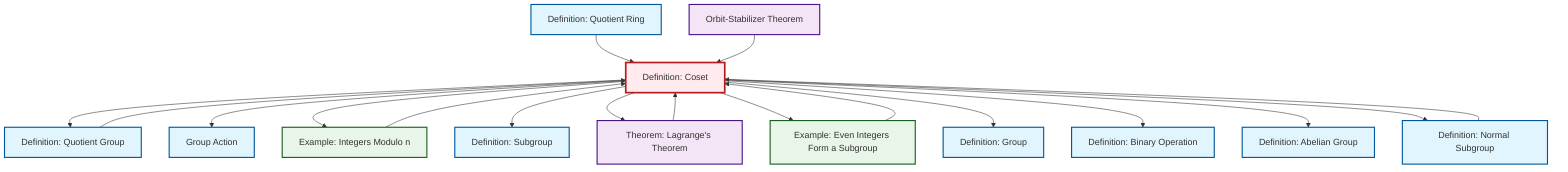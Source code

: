 graph TD
    classDef definition fill:#e1f5fe,stroke:#01579b,stroke-width:2px
    classDef theorem fill:#f3e5f5,stroke:#4a148c,stroke-width:2px
    classDef axiom fill:#fff3e0,stroke:#e65100,stroke-width:2px
    classDef example fill:#e8f5e9,stroke:#1b5e20,stroke-width:2px
    classDef current fill:#ffebee,stroke:#b71c1c,stroke-width:3px
    thm-orbit-stabilizer["Orbit-Stabilizer Theorem"]:::theorem
    def-group["Definition: Group"]:::definition
    def-abelian-group["Definition: Abelian Group"]:::definition
    def-normal-subgroup["Definition: Normal Subgroup"]:::definition
    def-subgroup["Definition: Subgroup"]:::definition
    ex-quotient-integers-mod-n["Example: Integers Modulo n"]:::example
    def-binary-operation["Definition: Binary Operation"]:::definition
    def-quotient-group["Definition: Quotient Group"]:::definition
    def-coset["Definition: Coset"]:::definition
    ex-even-integers-subgroup["Example: Even Integers Form a Subgroup"]:::example
    def-group-action["Group Action"]:::definition
    thm-lagrange["Theorem: Lagrange's Theorem"]:::theorem
    def-quotient-ring["Definition: Quotient Ring"]:::definition
    def-coset --> def-quotient-group
    def-coset --> def-group-action
    def-normal-subgroup --> def-coset
    ex-quotient-integers-mod-n --> def-coset
    def-coset --> ex-quotient-integers-mod-n
    def-coset --> def-subgroup
    def-coset --> thm-lagrange
    def-quotient-ring --> def-coset
    thm-lagrange --> def-coset
    def-coset --> ex-even-integers-subgroup
    def-coset --> def-group
    def-coset --> def-binary-operation
    thm-orbit-stabilizer --> def-coset
    def-quotient-group --> def-coset
    ex-even-integers-subgroup --> def-coset
    def-coset --> def-abelian-group
    def-coset --> def-normal-subgroup
    class def-coset current
